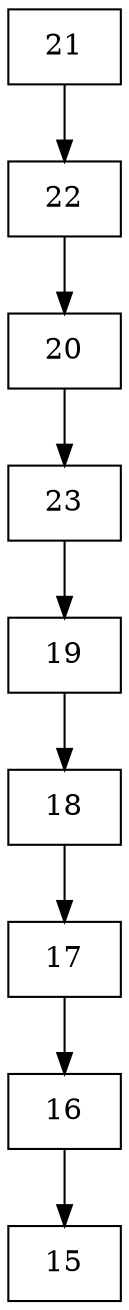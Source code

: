 digraph G {
  node [shape=record];
  node0 [label="{21}"];
  node0 -> node1;
  node1 [label="{22}"];
  node1 -> node2;
  node2 [label="{20}"];
  node2 -> node3;
  node3 [label="{23}"];
  node3 -> node4;
  node4 [label="{19}"];
  node4 -> node5;
  node5 [label="{18}"];
  node5 -> node6;
  node6 [label="{17}"];
  node6 -> node7;
  node7 [label="{16}"];
  node7 -> node8;
  node8 [label="{15}"];
}

